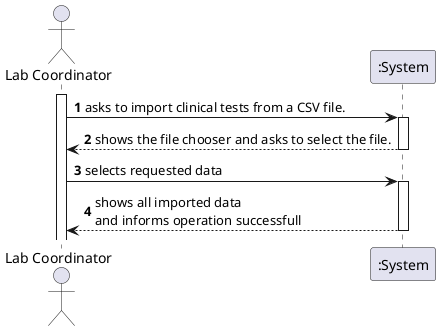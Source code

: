 @startuml

autonumber
actor "Lab Coordinator" as MLT

activate MLT
MLT -> ":System" :  asks to import clinical tests from a CSV file.
activate ":System"
":System" --> MLT : shows the file chooser and asks to select the file.
deactivate ":System"

MLT -> ":System" : selects requested data
activate ":System"

":System" --> MLT : shows all imported data \nand informs operation successfull
deactivate ":System"

@enduml